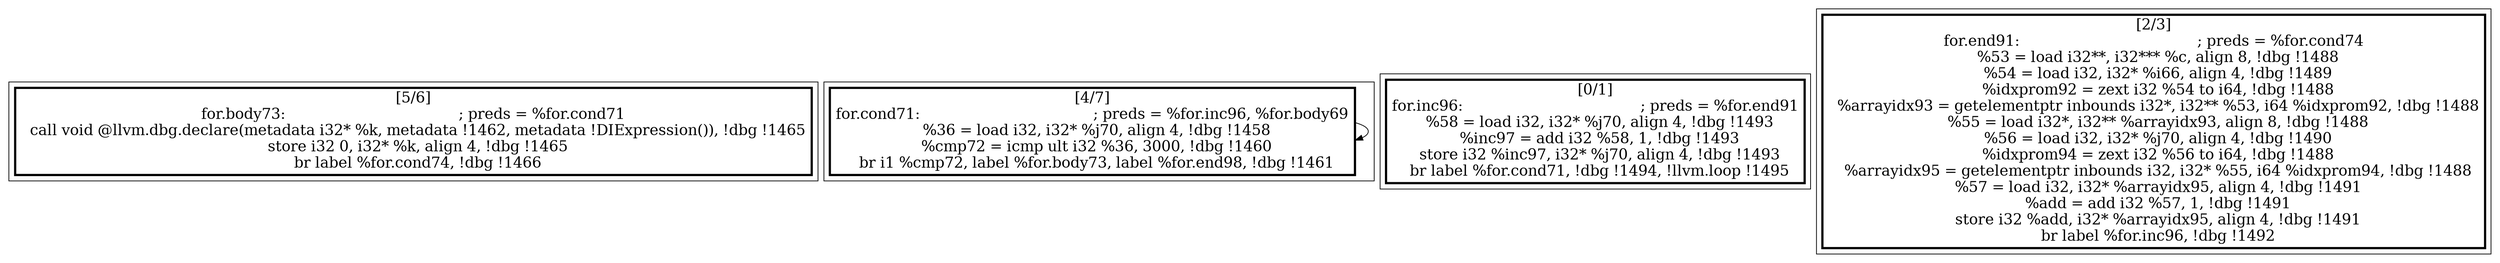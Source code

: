 
digraph G {





subgraph cluster3 {


node1010 [penwidth=3.0,fontsize=20,shape=rectangle,label="[5/6]
for.body73:                                       ; preds = %for.cond71
  call void @llvm.dbg.declare(metadata i32* %k, metadata !1462, metadata !DIExpression()), !dbg !1465
  store i32 0, i32* %k, align 4, !dbg !1465
  br label %for.cond74, !dbg !1466
" ]



}

subgraph cluster2 {


node1009 [penwidth=3.0,fontsize=20,shape=rectangle,label="[4/7]
for.cond71:                                       ; preds = %for.inc96, %for.body69
  %36 = load i32, i32* %j70, align 4, !dbg !1458
  %cmp72 = icmp ult i32 %36, 3000, !dbg !1460
  br i1 %cmp72, label %for.body73, label %for.end98, !dbg !1461
" ]

node1009->node1009 [ ]


}

subgraph cluster0 {


node1007 [penwidth=3.0,fontsize=20,shape=rectangle,label="[0/1]
for.inc96:                                        ; preds = %for.end91
  %58 = load i32, i32* %j70, align 4, !dbg !1493
  %inc97 = add i32 %58, 1, !dbg !1493
  store i32 %inc97, i32* %j70, align 4, !dbg !1493
  br label %for.cond71, !dbg !1494, !llvm.loop !1495
" ]



}

subgraph cluster1 {


node1008 [penwidth=3.0,fontsize=20,shape=rectangle,label="[2/3]
for.end91:                                        ; preds = %for.cond74
  %53 = load i32**, i32*** %c, align 8, !dbg !1488
  %54 = load i32, i32* %i66, align 4, !dbg !1489
  %idxprom92 = zext i32 %54 to i64, !dbg !1488
  %arrayidx93 = getelementptr inbounds i32*, i32** %53, i64 %idxprom92, !dbg !1488
  %55 = load i32*, i32** %arrayidx93, align 8, !dbg !1488
  %56 = load i32, i32* %j70, align 4, !dbg !1490
  %idxprom94 = zext i32 %56 to i64, !dbg !1488
  %arrayidx95 = getelementptr inbounds i32, i32* %55, i64 %idxprom94, !dbg !1488
  %57 = load i32, i32* %arrayidx95, align 4, !dbg !1491
  %add = add i32 %57, 1, !dbg !1491
  store i32 %add, i32* %arrayidx95, align 4, !dbg !1491
  br label %for.inc96, !dbg !1492
" ]



}

}
